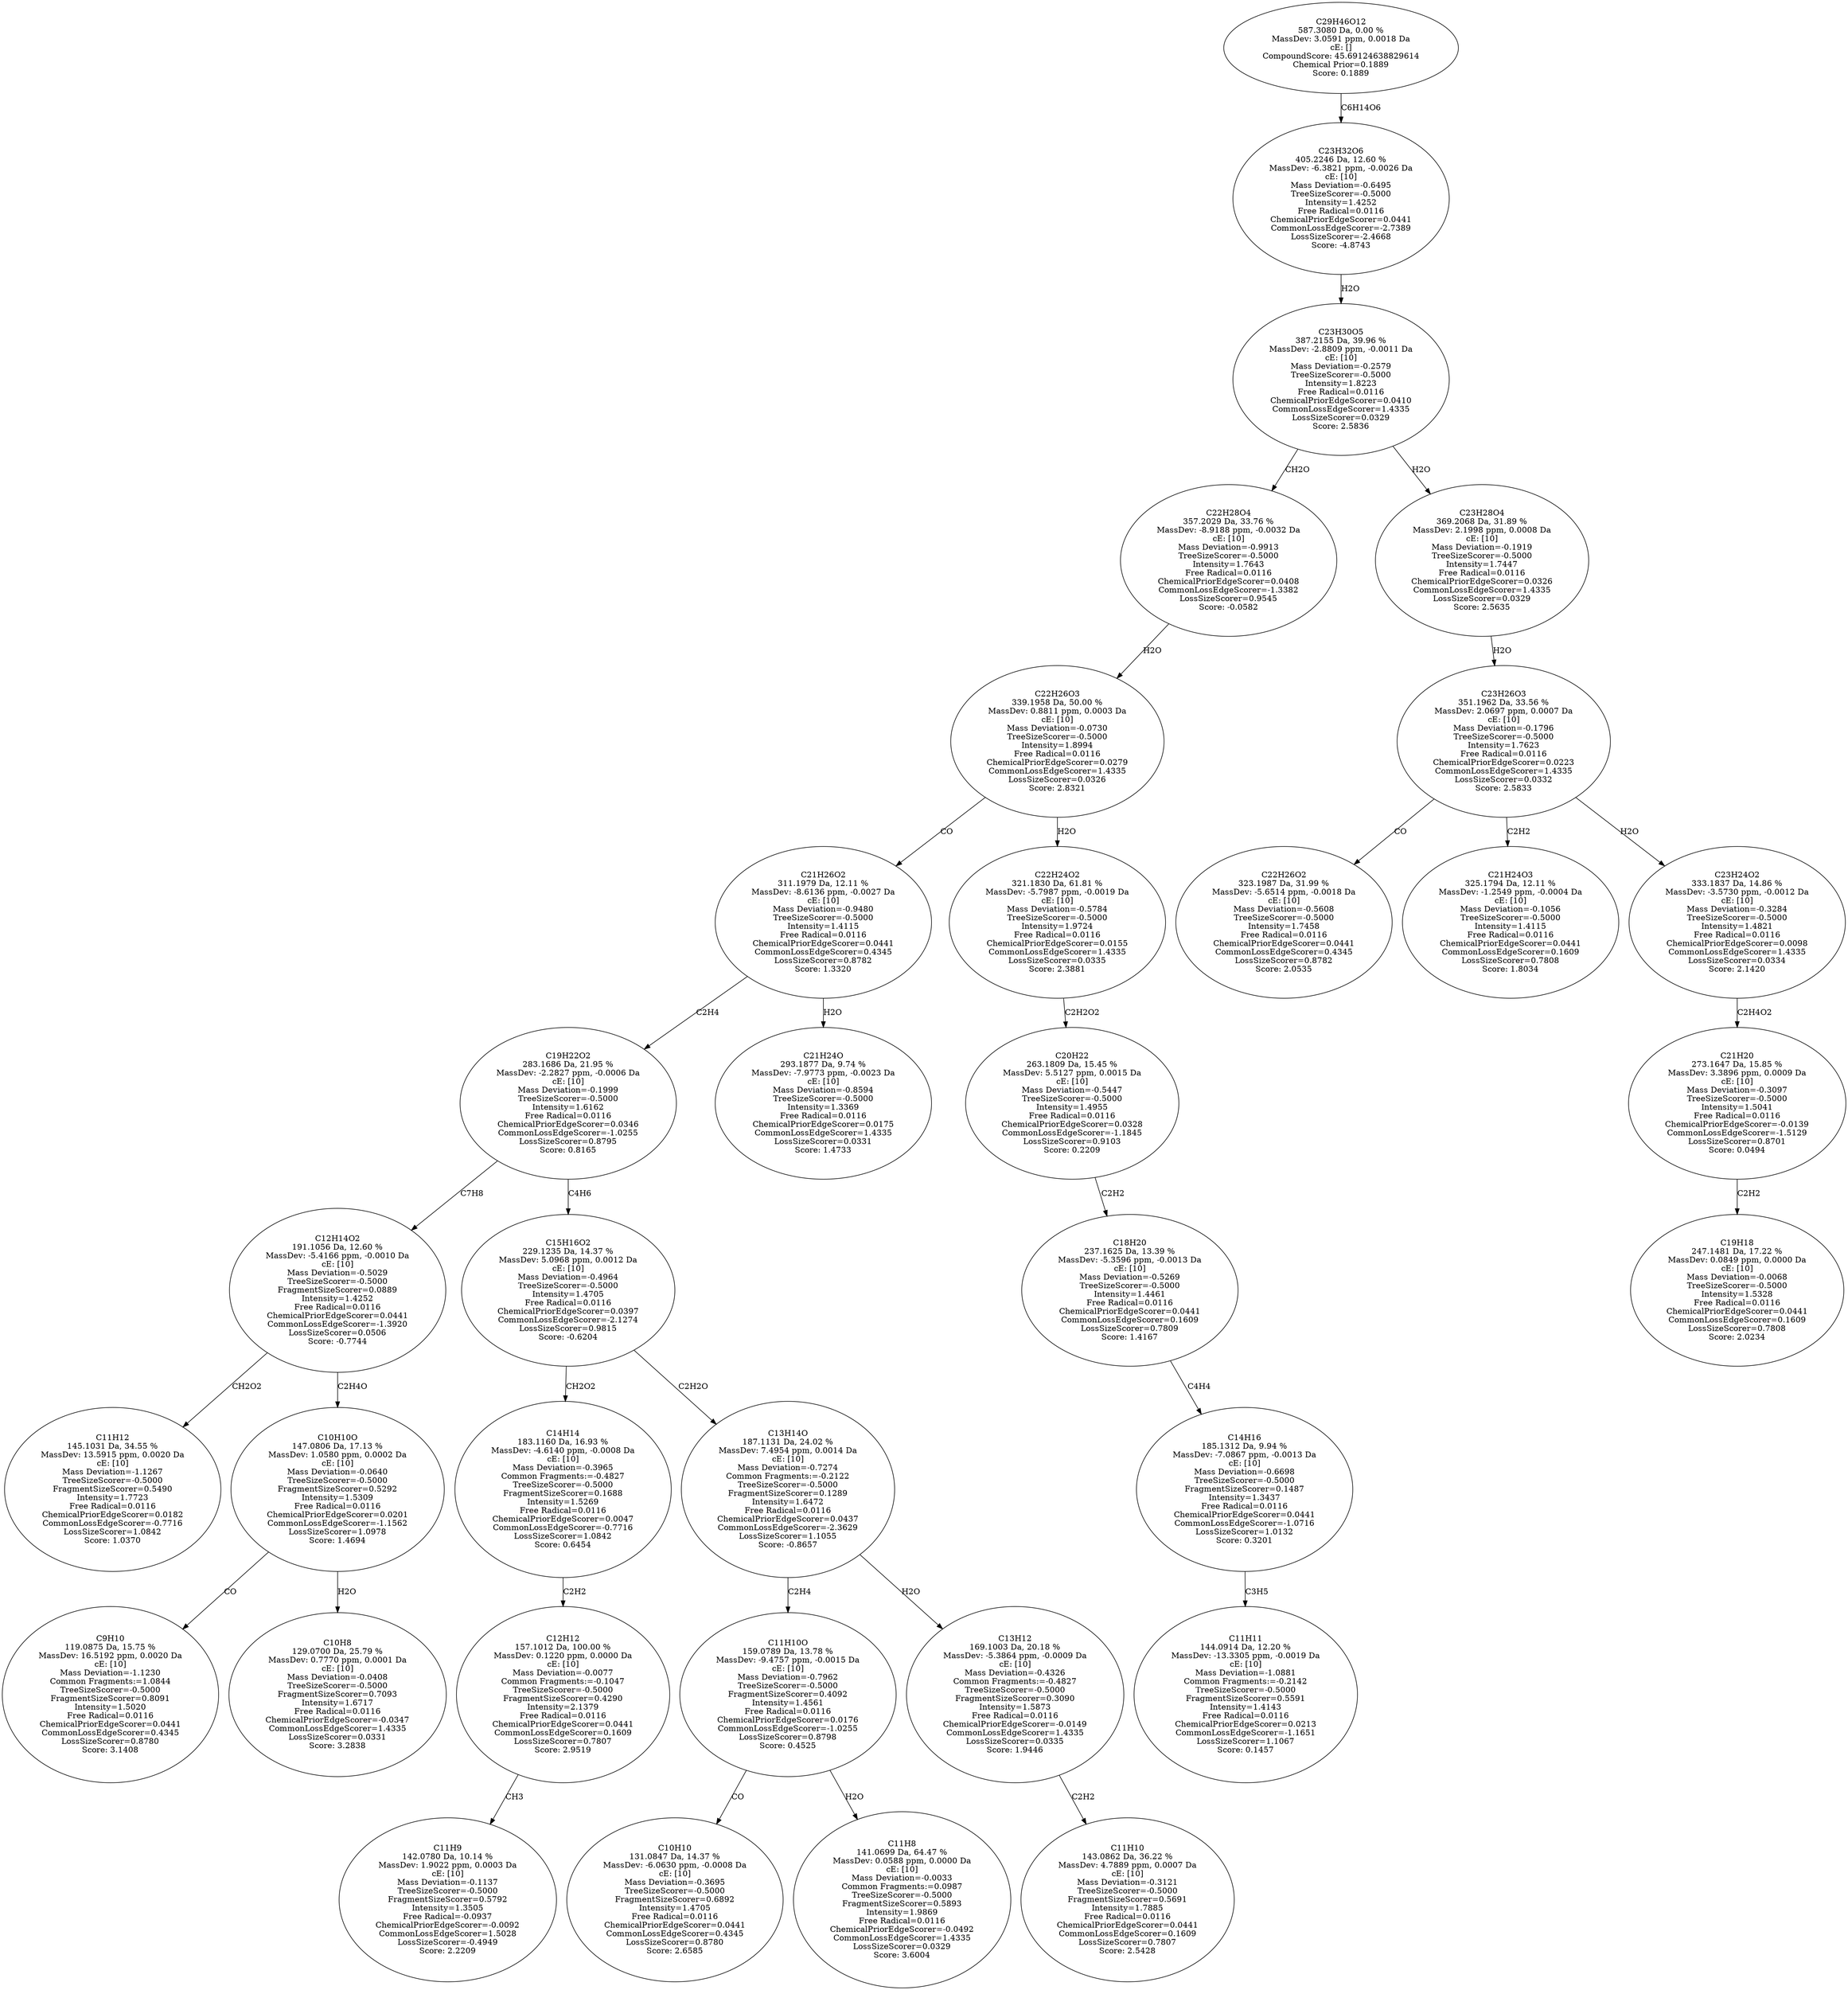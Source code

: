 strict digraph {
v1 [label="C11H12\n145.1031 Da, 34.55 %\nMassDev: 13.5915 ppm, 0.0020 Da\ncE: [10]\nMass Deviation=-1.1267\nTreeSizeScorer=-0.5000\nFragmentSizeScorer=0.5490\nIntensity=1.7723\nFree Radical=0.0116\nChemicalPriorEdgeScorer=0.0182\nCommonLossEdgeScorer=-0.7716\nLossSizeScorer=1.0842\nScore: 1.0370"];
v2 [label="C9H10\n119.0875 Da, 15.75 %\nMassDev: 16.5192 ppm, 0.0020 Da\ncE: [10]\nMass Deviation=-1.1230\nCommon Fragments:=1.0844\nTreeSizeScorer=-0.5000\nFragmentSizeScorer=0.8091\nIntensity=1.5020\nFree Radical=0.0116\nChemicalPriorEdgeScorer=0.0441\nCommonLossEdgeScorer=0.4345\nLossSizeScorer=0.8780\nScore: 3.1408"];
v3 [label="C10H8\n129.0700 Da, 25.79 %\nMassDev: 0.7770 ppm, 0.0001 Da\ncE: [10]\nMass Deviation=-0.0408\nTreeSizeScorer=-0.5000\nFragmentSizeScorer=0.7093\nIntensity=1.6717\nFree Radical=0.0116\nChemicalPriorEdgeScorer=-0.0347\nCommonLossEdgeScorer=1.4335\nLossSizeScorer=0.0331\nScore: 3.2838"];
v4 [label="C10H10O\n147.0806 Da, 17.13 %\nMassDev: 1.0580 ppm, 0.0002 Da\ncE: [10]\nMass Deviation=-0.0640\nTreeSizeScorer=-0.5000\nFragmentSizeScorer=0.5292\nIntensity=1.5309\nFree Radical=0.0116\nChemicalPriorEdgeScorer=0.0201\nCommonLossEdgeScorer=-1.1562\nLossSizeScorer=1.0978\nScore: 1.4694"];
v5 [label="C12H14O2\n191.1056 Da, 12.60 %\nMassDev: -5.4166 ppm, -0.0010 Da\ncE: [10]\nMass Deviation=-0.5029\nTreeSizeScorer=-0.5000\nFragmentSizeScorer=0.0889\nIntensity=1.4252\nFree Radical=0.0116\nChemicalPriorEdgeScorer=0.0441\nCommonLossEdgeScorer=-1.3920\nLossSizeScorer=0.0506\nScore: -0.7744"];
v6 [label="C11H9\n142.0780 Da, 10.14 %\nMassDev: 1.9022 ppm, 0.0003 Da\ncE: [10]\nMass Deviation=-0.1137\nTreeSizeScorer=-0.5000\nFragmentSizeScorer=0.5792\nIntensity=1.3505\nFree Radical=-0.0937\nChemicalPriorEdgeScorer=-0.0092\nCommonLossEdgeScorer=1.5028\nLossSizeScorer=-0.4949\nScore: 2.2209"];
v7 [label="C12H12\n157.1012 Da, 100.00 %\nMassDev: 0.1220 ppm, 0.0000 Da\ncE: [10]\nMass Deviation=-0.0077\nCommon Fragments:=-0.1047\nTreeSizeScorer=-0.5000\nFragmentSizeScorer=0.4290\nIntensity=2.1379\nFree Radical=0.0116\nChemicalPriorEdgeScorer=0.0441\nCommonLossEdgeScorer=0.1609\nLossSizeScorer=0.7807\nScore: 2.9519"];
v8 [label="C14H14\n183.1160 Da, 16.93 %\nMassDev: -4.6140 ppm, -0.0008 Da\ncE: [10]\nMass Deviation=-0.3965\nCommon Fragments:=-0.4827\nTreeSizeScorer=-0.5000\nFragmentSizeScorer=0.1688\nIntensity=1.5269\nFree Radical=0.0116\nChemicalPriorEdgeScorer=0.0047\nCommonLossEdgeScorer=-0.7716\nLossSizeScorer=1.0842\nScore: 0.6454"];
v9 [label="C10H10\n131.0847 Da, 14.37 %\nMassDev: -6.0630 ppm, -0.0008 Da\ncE: [10]\nMass Deviation=-0.3695\nTreeSizeScorer=-0.5000\nFragmentSizeScorer=0.6892\nIntensity=1.4705\nFree Radical=0.0116\nChemicalPriorEdgeScorer=0.0441\nCommonLossEdgeScorer=0.4345\nLossSizeScorer=0.8780\nScore: 2.6585"];
v10 [label="C11H8\n141.0699 Da, 64.47 %\nMassDev: 0.0588 ppm, 0.0000 Da\ncE: [10]\nMass Deviation=-0.0033\nCommon Fragments:=0.0987\nTreeSizeScorer=-0.5000\nFragmentSizeScorer=0.5893\nIntensity=1.9869\nFree Radical=0.0116\nChemicalPriorEdgeScorer=-0.0492\nCommonLossEdgeScorer=1.4335\nLossSizeScorer=0.0329\nScore: 3.6004"];
v11 [label="C11H10O\n159.0789 Da, 13.78 %\nMassDev: -9.4757 ppm, -0.0015 Da\ncE: [10]\nMass Deviation=-0.7962\nTreeSizeScorer=-0.5000\nFragmentSizeScorer=0.4092\nIntensity=1.4561\nFree Radical=0.0116\nChemicalPriorEdgeScorer=0.0176\nCommonLossEdgeScorer=-1.0255\nLossSizeScorer=0.8798\nScore: 0.4525"];
v12 [label="C11H10\n143.0862 Da, 36.22 %\nMassDev: 4.7889 ppm, 0.0007 Da\ncE: [10]\nMass Deviation=-0.3121\nTreeSizeScorer=-0.5000\nFragmentSizeScorer=0.5691\nIntensity=1.7885\nFree Radical=0.0116\nChemicalPriorEdgeScorer=0.0441\nCommonLossEdgeScorer=0.1609\nLossSizeScorer=0.7807\nScore: 2.5428"];
v13 [label="C13H12\n169.1003 Da, 20.18 %\nMassDev: -5.3864 ppm, -0.0009 Da\ncE: [10]\nMass Deviation=-0.4326\nCommon Fragments:=-0.4827\nTreeSizeScorer=-0.5000\nFragmentSizeScorer=0.3090\nIntensity=1.5873\nFree Radical=0.0116\nChemicalPriorEdgeScorer=-0.0149\nCommonLossEdgeScorer=1.4335\nLossSizeScorer=0.0335\nScore: 1.9446"];
v14 [label="C13H14O\n187.1131 Da, 24.02 %\nMassDev: 7.4954 ppm, 0.0014 Da\ncE: [10]\nMass Deviation=-0.7274\nCommon Fragments:=-0.2122\nTreeSizeScorer=-0.5000\nFragmentSizeScorer=0.1289\nIntensity=1.6472\nFree Radical=0.0116\nChemicalPriorEdgeScorer=0.0437\nCommonLossEdgeScorer=-2.3629\nLossSizeScorer=1.1055\nScore: -0.8657"];
v15 [label="C15H16O2\n229.1235 Da, 14.37 %\nMassDev: 5.0968 ppm, 0.0012 Da\ncE: [10]\nMass Deviation=-0.4964\nTreeSizeScorer=-0.5000\nIntensity=1.4705\nFree Radical=0.0116\nChemicalPriorEdgeScorer=0.0397\nCommonLossEdgeScorer=-2.1274\nLossSizeScorer=0.9815\nScore: -0.6204"];
v16 [label="C19H22O2\n283.1686 Da, 21.95 %\nMassDev: -2.2827 ppm, -0.0006 Da\ncE: [10]\nMass Deviation=-0.1999\nTreeSizeScorer=-0.5000\nIntensity=1.6162\nFree Radical=0.0116\nChemicalPriorEdgeScorer=0.0346\nCommonLossEdgeScorer=-1.0255\nLossSizeScorer=0.8795\nScore: 0.8165"];
v17 [label="C21H24O\n293.1877 Da, 9.74 %\nMassDev: -7.9773 ppm, -0.0023 Da\ncE: [10]\nMass Deviation=-0.8594\nTreeSizeScorer=-0.5000\nIntensity=1.3369\nFree Radical=0.0116\nChemicalPriorEdgeScorer=0.0175\nCommonLossEdgeScorer=1.4335\nLossSizeScorer=0.0331\nScore: 1.4733"];
v18 [label="C21H26O2\n311.1979 Da, 12.11 %\nMassDev: -8.6136 ppm, -0.0027 Da\ncE: [10]\nMass Deviation=-0.9480\nTreeSizeScorer=-0.5000\nIntensity=1.4115\nFree Radical=0.0116\nChemicalPriorEdgeScorer=0.0441\nCommonLossEdgeScorer=0.4345\nLossSizeScorer=0.8782\nScore: 1.3320"];
v19 [label="C11H11\n144.0914 Da, 12.20 %\nMassDev: -13.3305 ppm, -0.0019 Da\ncE: [10]\nMass Deviation=-1.0881\nCommon Fragments:=-0.2142\nTreeSizeScorer=-0.5000\nFragmentSizeScorer=0.5591\nIntensity=1.4143\nFree Radical=0.0116\nChemicalPriorEdgeScorer=0.0213\nCommonLossEdgeScorer=-1.1651\nLossSizeScorer=1.1067\nScore: 0.1457"];
v20 [label="C14H16\n185.1312 Da, 9.94 %\nMassDev: -7.0867 ppm, -0.0013 Da\ncE: [10]\nMass Deviation=-0.6698\nTreeSizeScorer=-0.5000\nFragmentSizeScorer=0.1487\nIntensity=1.3437\nFree Radical=0.0116\nChemicalPriorEdgeScorer=0.0441\nCommonLossEdgeScorer=-1.0716\nLossSizeScorer=1.0132\nScore: 0.3201"];
v21 [label="C18H20\n237.1625 Da, 13.39 %\nMassDev: -5.3596 ppm, -0.0013 Da\ncE: [10]\nMass Deviation=-0.5269\nTreeSizeScorer=-0.5000\nIntensity=1.4461\nFree Radical=0.0116\nChemicalPriorEdgeScorer=0.0441\nCommonLossEdgeScorer=0.1609\nLossSizeScorer=0.7809\nScore: 1.4167"];
v22 [label="C20H22\n263.1809 Da, 15.45 %\nMassDev: 5.5127 ppm, 0.0015 Da\ncE: [10]\nMass Deviation=-0.5447\nTreeSizeScorer=-0.5000\nIntensity=1.4955\nFree Radical=0.0116\nChemicalPriorEdgeScorer=0.0328\nCommonLossEdgeScorer=-1.1845\nLossSizeScorer=0.9103\nScore: 0.2209"];
v23 [label="C22H24O2\n321.1830 Da, 61.81 %\nMassDev: -5.7987 ppm, -0.0019 Da\ncE: [10]\nMass Deviation=-0.5784\nTreeSizeScorer=-0.5000\nIntensity=1.9724\nFree Radical=0.0116\nChemicalPriorEdgeScorer=0.0155\nCommonLossEdgeScorer=1.4335\nLossSizeScorer=0.0335\nScore: 2.3881"];
v24 [label="C22H26O3\n339.1958 Da, 50.00 %\nMassDev: 0.8811 ppm, 0.0003 Da\ncE: [10]\nMass Deviation=-0.0730\nTreeSizeScorer=-0.5000\nIntensity=1.8994\nFree Radical=0.0116\nChemicalPriorEdgeScorer=0.0279\nCommonLossEdgeScorer=1.4335\nLossSizeScorer=0.0326\nScore: 2.8321"];
v25 [label="C22H28O4\n357.2029 Da, 33.76 %\nMassDev: -8.9188 ppm, -0.0032 Da\ncE: [10]\nMass Deviation=-0.9913\nTreeSizeScorer=-0.5000\nIntensity=1.7643\nFree Radical=0.0116\nChemicalPriorEdgeScorer=0.0408\nCommonLossEdgeScorer=-1.3382\nLossSizeScorer=0.9545\nScore: -0.0582"];
v26 [label="C22H26O2\n323.1987 Da, 31.99 %\nMassDev: -5.6514 ppm, -0.0018 Da\ncE: [10]\nMass Deviation=-0.5608\nTreeSizeScorer=-0.5000\nIntensity=1.7458\nFree Radical=0.0116\nChemicalPriorEdgeScorer=0.0441\nCommonLossEdgeScorer=0.4345\nLossSizeScorer=0.8782\nScore: 2.0535"];
v27 [label="C21H24O3\n325.1794 Da, 12.11 %\nMassDev: -1.2549 ppm, -0.0004 Da\ncE: [10]\nMass Deviation=-0.1056\nTreeSizeScorer=-0.5000\nIntensity=1.4115\nFree Radical=0.0116\nChemicalPriorEdgeScorer=0.0441\nCommonLossEdgeScorer=0.1609\nLossSizeScorer=0.7808\nScore: 1.8034"];
v28 [label="C19H18\n247.1481 Da, 17.22 %\nMassDev: 0.0849 ppm, 0.0000 Da\ncE: [10]\nMass Deviation=-0.0068\nTreeSizeScorer=-0.5000\nIntensity=1.5328\nFree Radical=0.0116\nChemicalPriorEdgeScorer=0.0441\nCommonLossEdgeScorer=0.1609\nLossSizeScorer=0.7808\nScore: 2.0234"];
v29 [label="C21H20\n273.1647 Da, 15.85 %\nMassDev: 3.3896 ppm, 0.0009 Da\ncE: [10]\nMass Deviation=-0.3097\nTreeSizeScorer=-0.5000\nIntensity=1.5041\nFree Radical=0.0116\nChemicalPriorEdgeScorer=-0.0139\nCommonLossEdgeScorer=-1.5129\nLossSizeScorer=0.8701\nScore: 0.0494"];
v30 [label="C23H24O2\n333.1837 Da, 14.86 %\nMassDev: -3.5730 ppm, -0.0012 Da\ncE: [10]\nMass Deviation=-0.3284\nTreeSizeScorer=-0.5000\nIntensity=1.4821\nFree Radical=0.0116\nChemicalPriorEdgeScorer=0.0098\nCommonLossEdgeScorer=1.4335\nLossSizeScorer=0.0334\nScore: 2.1420"];
v31 [label="C23H26O3\n351.1962 Da, 33.56 %\nMassDev: 2.0697 ppm, 0.0007 Da\ncE: [10]\nMass Deviation=-0.1796\nTreeSizeScorer=-0.5000\nIntensity=1.7623\nFree Radical=0.0116\nChemicalPriorEdgeScorer=0.0223\nCommonLossEdgeScorer=1.4335\nLossSizeScorer=0.0332\nScore: 2.5833"];
v32 [label="C23H28O4\n369.2068 Da, 31.89 %\nMassDev: 2.1998 ppm, 0.0008 Da\ncE: [10]\nMass Deviation=-0.1919\nTreeSizeScorer=-0.5000\nIntensity=1.7447\nFree Radical=0.0116\nChemicalPriorEdgeScorer=0.0326\nCommonLossEdgeScorer=1.4335\nLossSizeScorer=0.0329\nScore: 2.5635"];
v33 [label="C23H30O5\n387.2155 Da, 39.96 %\nMassDev: -2.8809 ppm, -0.0011 Da\ncE: [10]\nMass Deviation=-0.2579\nTreeSizeScorer=-0.5000\nIntensity=1.8223\nFree Radical=0.0116\nChemicalPriorEdgeScorer=0.0410\nCommonLossEdgeScorer=1.4335\nLossSizeScorer=0.0329\nScore: 2.5836"];
v34 [label="C23H32O6\n405.2246 Da, 12.60 %\nMassDev: -6.3821 ppm, -0.0026 Da\ncE: [10]\nMass Deviation=-0.6495\nTreeSizeScorer=-0.5000\nIntensity=1.4252\nFree Radical=0.0116\nChemicalPriorEdgeScorer=0.0441\nCommonLossEdgeScorer=-2.7389\nLossSizeScorer=-2.4668\nScore: -4.8743"];
v35 [label="C29H46O12\n587.3080 Da, 0.00 %\nMassDev: 3.0591 ppm, 0.0018 Da\ncE: []\nCompoundScore: 45.69124638829614\nChemical Prior=0.1889\nScore: 0.1889"];
v5 -> v1 [label="CH2O2"];
v4 -> v2 [label="CO"];
v4 -> v3 [label="H2O"];
v5 -> v4 [label="C2H4O"];
v16 -> v5 [label="C7H8"];
v7 -> v6 [label="CH3"];
v8 -> v7 [label="C2H2"];
v15 -> v8 [label="CH2O2"];
v11 -> v9 [label="CO"];
v11 -> v10 [label="H2O"];
v14 -> v11 [label="C2H4"];
v13 -> v12 [label="C2H2"];
v14 -> v13 [label="H2O"];
v15 -> v14 [label="C2H2O"];
v16 -> v15 [label="C4H6"];
v18 -> v16 [label="C2H4"];
v18 -> v17 [label="H2O"];
v24 -> v18 [label="CO"];
v20 -> v19 [label="C3H5"];
v21 -> v20 [label="C4H4"];
v22 -> v21 [label="C2H2"];
v23 -> v22 [label="C2H2O2"];
v24 -> v23 [label="H2O"];
v25 -> v24 [label="H2O"];
v33 -> v25 [label="CH2O"];
v31 -> v26 [label="CO"];
v31 -> v27 [label="C2H2"];
v29 -> v28 [label="C2H2"];
v30 -> v29 [label="C2H4O2"];
v31 -> v30 [label="H2O"];
v32 -> v31 [label="H2O"];
v33 -> v32 [label="H2O"];
v34 -> v33 [label="H2O"];
v35 -> v34 [label="C6H14O6"];
}